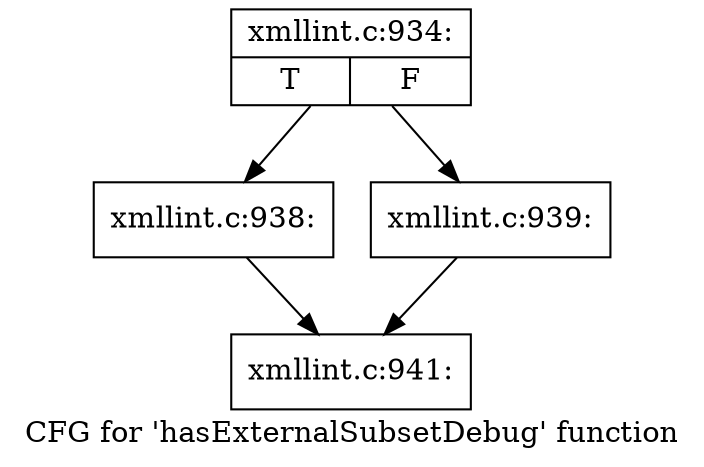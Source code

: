 digraph "CFG for 'hasExternalSubsetDebug' function" {
	label="CFG for 'hasExternalSubsetDebug' function";

	Node0x4fb7510 [shape=record,label="{xmllint.c:934:|{<s0>T|<s1>F}}"];
	Node0x4fb7510 -> Node0x4fb8340;
	Node0x4fb7510 -> Node0x4fb76c0;
	Node0x4fb8340 [shape=record,label="{xmllint.c:938:}"];
	Node0x4fb8340 -> Node0x4fb8390;
	Node0x4fb76c0 [shape=record,label="{xmllint.c:939:}"];
	Node0x4fb76c0 -> Node0x4fb8390;
	Node0x4fb8390 [shape=record,label="{xmllint.c:941:}"];
}
